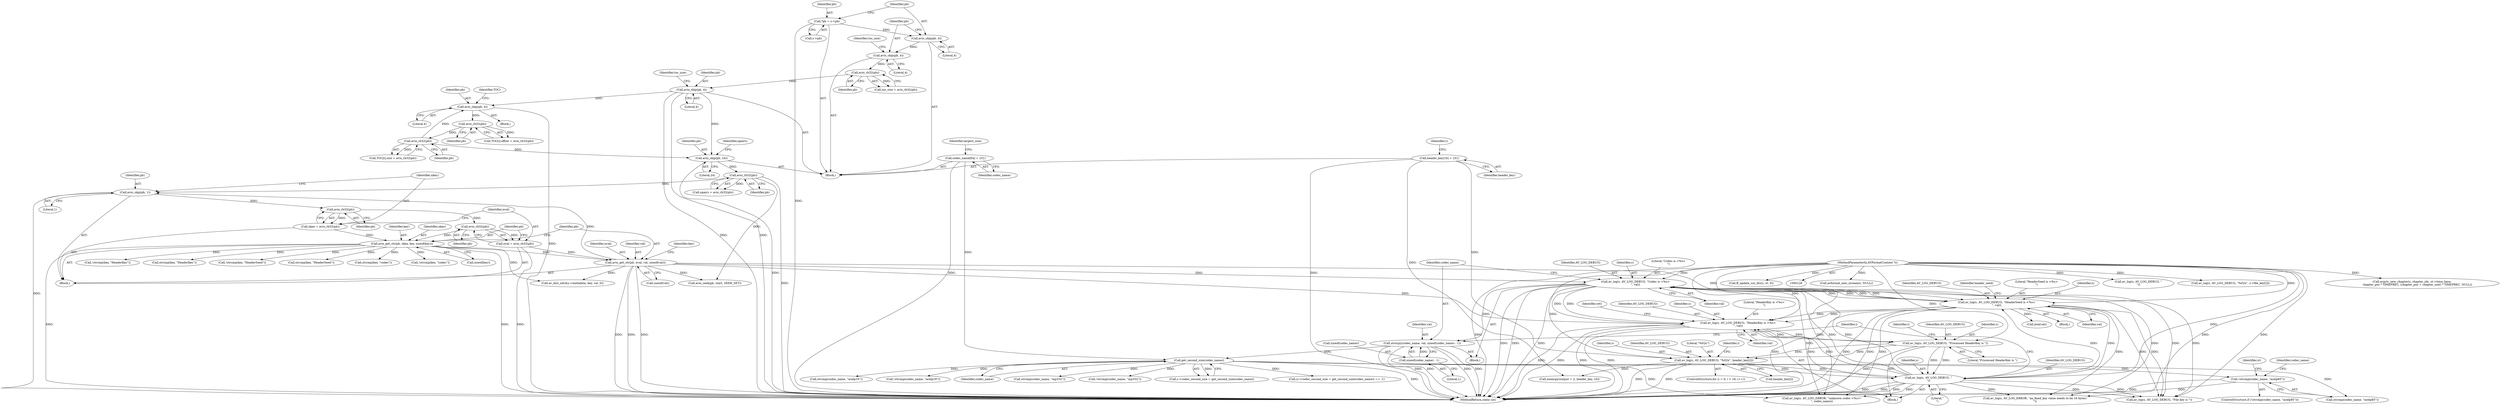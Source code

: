 digraph "0_FFmpeg_ed188f6dcdf0935c939ed813cf8745d50742014b@API" {
"1000620" [label="(Call,!strcmp(codec_name, \"acelp85\"))"];
"1000414" [label="(Call,get_second_size(codec_name))"];
"1000299" [label="(Call,strncpy(codec_name, val, sizeof(codec_name) - 1))"];
"1000294" [label="(Call,av_log(s, AV_LOG_DEBUG, \"Codec is <%s>\n\", val))"];
"1000313" [label="(Call,av_log(s, AV_LOG_DEBUG, \"HeaderSeed is <%s>\n\", val))"];
"1000380" [label="(Call,av_log(s, AV_LOG_DEBUG, \"\n\"))"];
"1000360" [label="(Call,av_log(s, AV_LOG_DEBUG, \"Processed HeaderKey is \"))"];
"1000329" [label="(Call,av_log(s, AV_LOG_DEBUG, \"HeaderKey is <%s>\n\", val))"];
"1000127" [label="(MethodParameterIn,AVFormatContext *s)"];
"1000282" [label="(Call,avio_get_str(pb, nval, val, sizeof(val)))"];
"1000276" [label="(Call,avio_get_str(pb, nkey, key, sizeof(key)))"];
"1000274" [label="(Call,avio_rb32(pb))"];
"1000270" [label="(Call,avio_rb32(pb))"];
"1000265" [label="(Call,avio_skip(pb, 1))"];
"1000237" [label="(Call,avio_rb32(pb))"];
"1000232" [label="(Call,avio_skip(pb, 24))"];
"1000194" [label="(Call,avio_skip(pb, 4))"];
"1000192" [label="(Call,avio_rb32(pb))"];
"1000187" [label="(Call,avio_skip(pb, 4))"];
"1000184" [label="(Call,avio_skip(pb, 4))"];
"1000177" [label="(Call,*pb = s->pb)"];
"1000230" [label="(Call,avio_rb32(pb))"];
"1000222" [label="(Call,avio_rb32(pb))"];
"1000213" [label="(Call,avio_skip(pb, 4))"];
"1000268" [label="(Call,nkey = avio_rb32(pb))"];
"1000272" [label="(Call,nval = avio_rb32(pb))"];
"1000373" [label="(Call,av_log(s, AV_LOG_DEBUG, \"%02x\", header_key[i]))"];
"1000168" [label="(Call,header_key[16] = {0})"];
"1000302" [label="(Call,sizeof(codec_name) - 1)"];
"1000149" [label="(Call,codec_name[64] = {0})"];
"1000277" [label="(Identifier,pb)"];
"1000212" [label="(Block,)"];
"1000675" [label="(Call,strcmp(codec_name, \"acelp16\"))"];
"1000282" [label="(Call,avio_get_str(pb, nval, val, sizeof(val)))"];
"1000333" [label="(Identifier,val)"];
"1000276" [label="(Call,avio_get_str(pb, nkey, key, sizeof(key)))"];
"1000364" [label="(ControlStructure,for (i = 0; i < 16; i++))"];
"1000194" [label="(Call,avio_skip(pb, 4))"];
"1000325" [label="(Call,strcmp(key, \"HeaderKey\"))"];
"1000294" [label="(Call,av_log(s, AV_LOG_DEBUG, \"Codec is <%s>\n\", val))"];
"1000278" [label="(Identifier,nkey)"];
"1000419" [label="(Call,av_log(s, AV_LOG_ERROR, \"unknown codec <%s>!\n\", codec_name))"];
"1000303" [label="(Call,sizeof(codec_name))"];
"1000216" [label="(Call,TOC[i].offset = avio_rb32(pb))"];
"1000222" [label="(Call,avio_rb32(pb))"];
"1000674" [label="(Call,!strcmp(codec_name, \"acelp16\"))"];
"1000236" [label="(Identifier,npairs)"];
"1000127" [label="(MethodParameterIn,AVFormatContext *s)"];
"1000190" [label="(Call,toc_size = avio_rb32(pb))"];
"1000362" [label="(Identifier,AV_LOG_DEBUG)"];
"1000308" [label="(Call,!strcmp(key, \"HeaderSeed\"))"];
"1000363" [label="(Literal,\"Processed HeaderKey is \")"];
"1000300" [label="(Identifier,codec_name)"];
"1000309" [label="(Call,strcmp(key, \"HeaderSeed\"))"];
"1000253" [label="(Identifier,i)"];
"1000193" [label="(Identifier,pb)"];
"1000188" [label="(Identifier,pb)"];
"1000457" [label="(Call,memcpy(output + 2, header_key, 16))"];
"1000382" [label="(Identifier,AV_LOG_DEBUG)"];
"1000234" [label="(Literal,24)"];
"1000381" [label="(Identifier,s)"];
"1000619" [label="(ControlStructure,if (!strcmp(codec_name, \"acelp85\")))"];
"1000195" [label="(Identifier,pb)"];
"1000621" [label="(Call,strcmp(codec_name, \"acelp85\"))"];
"1000285" [label="(Identifier,val)"];
"1000199" [label="(Identifier,toc_size)"];
"1000415" [label="(Identifier,codec_name)"];
"1000564" [label="(Call,avformat_new_stream(s, NULL))"];
"1000177" [label="(Call,*pb = s->pb)"];
"1000373" [label="(Call,av_log(s, AV_LOG_DEBUG, \"%02x\", header_key[i]))"];
"1000238" [label="(Identifier,pb)"];
"1000269" [label="(Identifier,nkey)"];
"1000232" [label="(Call,avio_skip(pb, 24))"];
"1000305" [label="(Literal,1)"];
"1000361" [label="(Identifier,s)"];
"1000184" [label="(Call,avio_skip(pb, 4))"];
"1000189" [label="(Literal,4)"];
"1000214" [label="(Identifier,pb)"];
"1000299" [label="(Call,strncpy(codec_name, val, sizeof(codec_name) - 1))"];
"1000275" [label="(Identifier,pb)"];
"1000233" [label="(Identifier,pb)"];
"1000172" [label="(Identifier,c)"];
"1000265" [label="(Call,avio_skip(pb, 1))"];
"1000588" [label="(Call,strcmp(codec_name, \"mp332\"))"];
"1000266" [label="(Identifier,pb)"];
"1000271" [label="(Identifier,pb)"];
"1000191" [label="(Identifier,toc_size)"];
"1000328" [label="(Block,)"];
"1000280" [label="(Call,sizeof(key))"];
"1000231" [label="(Identifier,pb)"];
"1000196" [label="(Literal,4)"];
"1000375" [label="(Identifier,AV_LOG_DEBUG)"];
"1000314" [label="(Identifier,s)"];
"1000383" [label="(Literal,\"\n\")"];
"1000149" [label="(Call,codec_name[64] = {0})"];
"1000156" [label="(Identifier,largest_size)"];
"1000558" [label="(Call,av_log(s, AV_LOG_DEBUG, \"\n\"))"];
"1000377" [label="(Call,header_key[i])"];
"1000268" [label="(Call,nkey = avio_rb32(pb))"];
"1000376" [label="(Literal,\"%02x\")"];
"1000150" [label="(Identifier,codec_name)"];
"1000380" [label="(Call,av_log(s, AV_LOG_DEBUG, \"\n\"))"];
"1000877" [label="(MethodReturn,static int)"];
"1000286" [label="(Call,sizeof(val))"];
"1000290" [label="(Call,strcmp(key, \"codec\"))"];
"1000179" [label="(Call,s->pb)"];
"1000587" [label="(Call,!strcmp(codec_name, \"mp332\"))"];
"1000291" [label="(Identifier,key)"];
"1000128" [label="(Block,)"];
"1000414" [label="(Call,get_second_size(codec_name))"];
"1000628" [label="(Identifier,st)"];
"1000330" [label="(Identifier,s)"];
"1000332" [label="(Literal,\"HeaderKey is <%s>\n\")"];
"1000223" [label="(Identifier,pb)"];
"1000320" [label="(Call,atoi(val))"];
"1000336" [label="(Identifier,ret)"];
"1000331" [label="(Identifier,AV_LOG_DEBUG)"];
"1000289" [label="(Call,!strcmp(key, \"codec\"))"];
"1000215" [label="(Literal,4)"];
"1000219" [label="(Identifier,TOC)"];
"1000293" [label="(Block,)"];
"1000279" [label="(Identifier,key)"];
"1000360" [label="(Call,av_log(s, AV_LOG_DEBUG, \"Processed HeaderKey is \"))"];
"1000296" [label="(Identifier,AV_LOG_DEBUG)"];
"1000536" [label="(Call,av_log(s, AV_LOG_DEBUG, \"File key is \"))"];
"1000549" [label="(Call,av_log(s, AV_LOG_DEBUG, \"%02x\", c->file_key[i]))"];
"1000192" [label="(Call,avio_rb32(pb))"];
"1000401" [label="(Call,av_log(s, AV_LOG_ERROR, \"aa_fixed_key value needs to be 16 bytes!\n\"))"];
"1000230" [label="(Call,avio_rb32(pb))"];
"1000295" [label="(Identifier,s)"];
"1000372" [label="(Identifier,i)"];
"1000312" [label="(Block,)"];
"1000410" [label="(Call,c->codec_second_size = get_second_size(codec_name))"];
"1000329" [label="(Call,av_log(s, AV_LOG_DEBUG, \"HeaderKey is <%s>\n\", val))"];
"1000317" [label="(Identifier,val)"];
"1000185" [label="(Identifier,pb)"];
"1000298" [label="(Identifier,val)"];
"1000274" [label="(Call,avio_rb32(pb))"];
"1000284" [label="(Identifier,nval)"];
"1000676" [label="(Identifier,codec_name)"];
"1000620" [label="(Call,!strcmp(codec_name, \"acelp85\"))"];
"1000267" [label="(Literal,1)"];
"1000178" [label="(Identifier,pb)"];
"1000761" [label="(Call,avio_seek(pb, start, SEEK_SET))"];
"1000283" [label="(Identifier,pb)"];
"1000273" [label="(Identifier,nval)"];
"1000169" [label="(Identifier,header_key)"];
"1000270" [label="(Call,avio_rb32(pb))"];
"1000224" [label="(Call,TOC[i].size = avio_rb32(pb))"];
"1000324" [label="(Call,!strcmp(key, \"HeaderKey\"))"];
"1000374" [label="(Identifier,s)"];
"1000235" [label="(Call,npairs = avio_rb32(pb))"];
"1000213" [label="(Call,avio_skip(pb, 4))"];
"1000826" [label="(Call,avpriv_new_chapter(s, chapter_idx, st->time_base,\n            chapter_pos * TIMEPREC, (chapter_pos + chapter_size) * TIMEPREC, NULL))"];
"1000187" [label="(Call,avio_skip(pb, 4))"];
"1000297" [label="(Literal,\"Codec is <%s>\n\")"];
"1000315" [label="(Identifier,AV_LOG_DEBUG)"];
"1000302" [label="(Call,sizeof(codec_name) - 1)"];
"1000857" [label="(Call,ff_update_cur_dts(s, st, 0))"];
"1000254" [label="(Block,)"];
"1000301" [label="(Identifier,val)"];
"1000237" [label="(Call,avio_rb32(pb))"];
"1000272" [label="(Call,nval = avio_rb32(pb))"];
"1000319" [label="(Identifier,header_seed)"];
"1000313" [label="(Call,av_log(s, AV_LOG_DEBUG, \"HeaderSeed is <%s>\n\", val))"];
"1000409" [label="(Call,(c->codec_second_size = get_second_size(codec_name)) == -1)"];
"1000366" [label="(Identifier,i)"];
"1000316" [label="(Literal,\"HeaderSeed is <%s>\n\")"];
"1000168" [label="(Call,header_key[16] = {0})"];
"1000386" [label="(Call,av_dict_set(&s->metadata, key, val, 0))"];
"1000186" [label="(Literal,4)"];
"1000620" -> "1000619"  [label="AST: "];
"1000620" -> "1000621"  [label="CFG: "];
"1000621" -> "1000620"  [label="AST: "];
"1000628" -> "1000620"  [label="CFG: "];
"1000676" -> "1000620"  [label="CFG: "];
"1000620" -> "1000877"  [label="DDG: "];
"1000620" -> "1000877"  [label="DDG: "];
"1000414" -> "1000620"  [label="DDG: "];
"1000414" -> "1000410"  [label="AST: "];
"1000414" -> "1000415"  [label="CFG: "];
"1000415" -> "1000414"  [label="AST: "];
"1000410" -> "1000414"  [label="CFG: "];
"1000414" -> "1000877"  [label="DDG: "];
"1000414" -> "1000409"  [label="DDG: "];
"1000414" -> "1000410"  [label="DDG: "];
"1000299" -> "1000414"  [label="DDG: "];
"1000149" -> "1000414"  [label="DDG: "];
"1000414" -> "1000419"  [label="DDG: "];
"1000414" -> "1000587"  [label="DDG: "];
"1000414" -> "1000588"  [label="DDG: "];
"1000414" -> "1000621"  [label="DDG: "];
"1000414" -> "1000674"  [label="DDG: "];
"1000414" -> "1000675"  [label="DDG: "];
"1000299" -> "1000293"  [label="AST: "];
"1000299" -> "1000302"  [label="CFG: "];
"1000300" -> "1000299"  [label="AST: "];
"1000301" -> "1000299"  [label="AST: "];
"1000302" -> "1000299"  [label="AST: "];
"1000253" -> "1000299"  [label="CFG: "];
"1000299" -> "1000877"  [label="DDG: "];
"1000299" -> "1000877"  [label="DDG: "];
"1000299" -> "1000877"  [label="DDG: "];
"1000299" -> "1000877"  [label="DDG: "];
"1000294" -> "1000299"  [label="DDG: "];
"1000302" -> "1000299"  [label="DDG: "];
"1000294" -> "1000293"  [label="AST: "];
"1000294" -> "1000298"  [label="CFG: "];
"1000295" -> "1000294"  [label="AST: "];
"1000296" -> "1000294"  [label="AST: "];
"1000297" -> "1000294"  [label="AST: "];
"1000298" -> "1000294"  [label="AST: "];
"1000300" -> "1000294"  [label="CFG: "];
"1000294" -> "1000877"  [label="DDG: "];
"1000294" -> "1000877"  [label="DDG: "];
"1000294" -> "1000877"  [label="DDG: "];
"1000313" -> "1000294"  [label="DDG: "];
"1000313" -> "1000294"  [label="DDG: "];
"1000380" -> "1000294"  [label="DDG: "];
"1000380" -> "1000294"  [label="DDG: "];
"1000127" -> "1000294"  [label="DDG: "];
"1000282" -> "1000294"  [label="DDG: "];
"1000294" -> "1000313"  [label="DDG: "];
"1000294" -> "1000313"  [label="DDG: "];
"1000294" -> "1000329"  [label="DDG: "];
"1000294" -> "1000329"  [label="DDG: "];
"1000294" -> "1000401"  [label="DDG: "];
"1000294" -> "1000419"  [label="DDG: "];
"1000294" -> "1000536"  [label="DDG: "];
"1000294" -> "1000536"  [label="DDG: "];
"1000313" -> "1000312"  [label="AST: "];
"1000313" -> "1000317"  [label="CFG: "];
"1000314" -> "1000313"  [label="AST: "];
"1000315" -> "1000313"  [label="AST: "];
"1000316" -> "1000313"  [label="AST: "];
"1000317" -> "1000313"  [label="AST: "];
"1000319" -> "1000313"  [label="CFG: "];
"1000313" -> "1000877"  [label="DDG: "];
"1000313" -> "1000877"  [label="DDG: "];
"1000313" -> "1000877"  [label="DDG: "];
"1000380" -> "1000313"  [label="DDG: "];
"1000380" -> "1000313"  [label="DDG: "];
"1000127" -> "1000313"  [label="DDG: "];
"1000282" -> "1000313"  [label="DDG: "];
"1000313" -> "1000320"  [label="DDG: "];
"1000313" -> "1000329"  [label="DDG: "];
"1000313" -> "1000329"  [label="DDG: "];
"1000313" -> "1000401"  [label="DDG: "];
"1000313" -> "1000419"  [label="DDG: "];
"1000313" -> "1000536"  [label="DDG: "];
"1000313" -> "1000536"  [label="DDG: "];
"1000380" -> "1000328"  [label="AST: "];
"1000380" -> "1000383"  [label="CFG: "];
"1000381" -> "1000380"  [label="AST: "];
"1000382" -> "1000380"  [label="AST: "];
"1000383" -> "1000380"  [label="AST: "];
"1000253" -> "1000380"  [label="CFG: "];
"1000380" -> "1000877"  [label="DDG: "];
"1000380" -> "1000877"  [label="DDG: "];
"1000380" -> "1000877"  [label="DDG: "];
"1000380" -> "1000329"  [label="DDG: "];
"1000380" -> "1000329"  [label="DDG: "];
"1000360" -> "1000380"  [label="DDG: "];
"1000360" -> "1000380"  [label="DDG: "];
"1000373" -> "1000380"  [label="DDG: "];
"1000373" -> "1000380"  [label="DDG: "];
"1000127" -> "1000380"  [label="DDG: "];
"1000380" -> "1000401"  [label="DDG: "];
"1000380" -> "1000419"  [label="DDG: "];
"1000380" -> "1000536"  [label="DDG: "];
"1000380" -> "1000536"  [label="DDG: "];
"1000360" -> "1000328"  [label="AST: "];
"1000360" -> "1000363"  [label="CFG: "];
"1000361" -> "1000360"  [label="AST: "];
"1000362" -> "1000360"  [label="AST: "];
"1000363" -> "1000360"  [label="AST: "];
"1000366" -> "1000360"  [label="CFG: "];
"1000360" -> "1000877"  [label="DDG: "];
"1000329" -> "1000360"  [label="DDG: "];
"1000329" -> "1000360"  [label="DDG: "];
"1000127" -> "1000360"  [label="DDG: "];
"1000360" -> "1000373"  [label="DDG: "];
"1000360" -> "1000373"  [label="DDG: "];
"1000329" -> "1000328"  [label="AST: "];
"1000329" -> "1000333"  [label="CFG: "];
"1000330" -> "1000329"  [label="AST: "];
"1000331" -> "1000329"  [label="AST: "];
"1000332" -> "1000329"  [label="AST: "];
"1000333" -> "1000329"  [label="AST: "];
"1000336" -> "1000329"  [label="CFG: "];
"1000329" -> "1000877"  [label="DDG: "];
"1000329" -> "1000877"  [label="DDG: "];
"1000329" -> "1000877"  [label="DDG: "];
"1000329" -> "1000877"  [label="DDG: "];
"1000127" -> "1000329"  [label="DDG: "];
"1000282" -> "1000329"  [label="DDG: "];
"1000127" -> "1000126"  [label="AST: "];
"1000127" -> "1000877"  [label="DDG: "];
"1000127" -> "1000373"  [label="DDG: "];
"1000127" -> "1000401"  [label="DDG: "];
"1000127" -> "1000419"  [label="DDG: "];
"1000127" -> "1000536"  [label="DDG: "];
"1000127" -> "1000549"  [label="DDG: "];
"1000127" -> "1000558"  [label="DDG: "];
"1000127" -> "1000564"  [label="DDG: "];
"1000127" -> "1000826"  [label="DDG: "];
"1000127" -> "1000857"  [label="DDG: "];
"1000282" -> "1000254"  [label="AST: "];
"1000282" -> "1000286"  [label="CFG: "];
"1000283" -> "1000282"  [label="AST: "];
"1000284" -> "1000282"  [label="AST: "];
"1000285" -> "1000282"  [label="AST: "];
"1000286" -> "1000282"  [label="AST: "];
"1000291" -> "1000282"  [label="CFG: "];
"1000282" -> "1000877"  [label="DDG: "];
"1000282" -> "1000877"  [label="DDG: "];
"1000282" -> "1000877"  [label="DDG: "];
"1000282" -> "1000265"  [label="DDG: "];
"1000276" -> "1000282"  [label="DDG: "];
"1000272" -> "1000282"  [label="DDG: "];
"1000282" -> "1000386"  [label="DDG: "];
"1000282" -> "1000761"  [label="DDG: "];
"1000276" -> "1000254"  [label="AST: "];
"1000276" -> "1000280"  [label="CFG: "];
"1000277" -> "1000276"  [label="AST: "];
"1000278" -> "1000276"  [label="AST: "];
"1000279" -> "1000276"  [label="AST: "];
"1000280" -> "1000276"  [label="AST: "];
"1000283" -> "1000276"  [label="CFG: "];
"1000276" -> "1000877"  [label="DDG: "];
"1000276" -> "1000877"  [label="DDG: "];
"1000274" -> "1000276"  [label="DDG: "];
"1000268" -> "1000276"  [label="DDG: "];
"1000276" -> "1000289"  [label="DDG: "];
"1000276" -> "1000290"  [label="DDG: "];
"1000276" -> "1000308"  [label="DDG: "];
"1000276" -> "1000309"  [label="DDG: "];
"1000276" -> "1000324"  [label="DDG: "];
"1000276" -> "1000325"  [label="DDG: "];
"1000276" -> "1000386"  [label="DDG: "];
"1000274" -> "1000272"  [label="AST: "];
"1000274" -> "1000275"  [label="CFG: "];
"1000275" -> "1000274"  [label="AST: "];
"1000272" -> "1000274"  [label="CFG: "];
"1000274" -> "1000272"  [label="DDG: "];
"1000270" -> "1000274"  [label="DDG: "];
"1000270" -> "1000268"  [label="AST: "];
"1000270" -> "1000271"  [label="CFG: "];
"1000271" -> "1000270"  [label="AST: "];
"1000268" -> "1000270"  [label="CFG: "];
"1000270" -> "1000268"  [label="DDG: "];
"1000265" -> "1000270"  [label="DDG: "];
"1000265" -> "1000254"  [label="AST: "];
"1000265" -> "1000267"  [label="CFG: "];
"1000266" -> "1000265"  [label="AST: "];
"1000267" -> "1000265"  [label="AST: "];
"1000269" -> "1000265"  [label="CFG: "];
"1000265" -> "1000877"  [label="DDG: "];
"1000237" -> "1000265"  [label="DDG: "];
"1000237" -> "1000235"  [label="AST: "];
"1000237" -> "1000238"  [label="CFG: "];
"1000238" -> "1000237"  [label="AST: "];
"1000235" -> "1000237"  [label="CFG: "];
"1000237" -> "1000877"  [label="DDG: "];
"1000237" -> "1000235"  [label="DDG: "];
"1000232" -> "1000237"  [label="DDG: "];
"1000237" -> "1000761"  [label="DDG: "];
"1000232" -> "1000128"  [label="AST: "];
"1000232" -> "1000234"  [label="CFG: "];
"1000233" -> "1000232"  [label="AST: "];
"1000234" -> "1000232"  [label="AST: "];
"1000236" -> "1000232"  [label="CFG: "];
"1000232" -> "1000877"  [label="DDG: "];
"1000194" -> "1000232"  [label="DDG: "];
"1000230" -> "1000232"  [label="DDG: "];
"1000194" -> "1000128"  [label="AST: "];
"1000194" -> "1000196"  [label="CFG: "];
"1000195" -> "1000194"  [label="AST: "];
"1000196" -> "1000194"  [label="AST: "];
"1000199" -> "1000194"  [label="CFG: "];
"1000194" -> "1000877"  [label="DDG: "];
"1000194" -> "1000877"  [label="DDG: "];
"1000192" -> "1000194"  [label="DDG: "];
"1000194" -> "1000213"  [label="DDG: "];
"1000192" -> "1000190"  [label="AST: "];
"1000192" -> "1000193"  [label="CFG: "];
"1000193" -> "1000192"  [label="AST: "];
"1000190" -> "1000192"  [label="CFG: "];
"1000192" -> "1000190"  [label="DDG: "];
"1000187" -> "1000192"  [label="DDG: "];
"1000187" -> "1000128"  [label="AST: "];
"1000187" -> "1000189"  [label="CFG: "];
"1000188" -> "1000187"  [label="AST: "];
"1000189" -> "1000187"  [label="AST: "];
"1000191" -> "1000187"  [label="CFG: "];
"1000184" -> "1000187"  [label="DDG: "];
"1000184" -> "1000128"  [label="AST: "];
"1000184" -> "1000186"  [label="CFG: "];
"1000185" -> "1000184"  [label="AST: "];
"1000186" -> "1000184"  [label="AST: "];
"1000188" -> "1000184"  [label="CFG: "];
"1000177" -> "1000184"  [label="DDG: "];
"1000177" -> "1000128"  [label="AST: "];
"1000177" -> "1000179"  [label="CFG: "];
"1000178" -> "1000177"  [label="AST: "];
"1000179" -> "1000177"  [label="AST: "];
"1000185" -> "1000177"  [label="CFG: "];
"1000177" -> "1000877"  [label="DDG: "];
"1000230" -> "1000224"  [label="AST: "];
"1000230" -> "1000231"  [label="CFG: "];
"1000231" -> "1000230"  [label="AST: "];
"1000224" -> "1000230"  [label="CFG: "];
"1000230" -> "1000213"  [label="DDG: "];
"1000230" -> "1000224"  [label="DDG: "];
"1000222" -> "1000230"  [label="DDG: "];
"1000222" -> "1000216"  [label="AST: "];
"1000222" -> "1000223"  [label="CFG: "];
"1000223" -> "1000222"  [label="AST: "];
"1000216" -> "1000222"  [label="CFG: "];
"1000222" -> "1000216"  [label="DDG: "];
"1000213" -> "1000222"  [label="DDG: "];
"1000213" -> "1000212"  [label="AST: "];
"1000213" -> "1000215"  [label="CFG: "];
"1000214" -> "1000213"  [label="AST: "];
"1000215" -> "1000213"  [label="AST: "];
"1000219" -> "1000213"  [label="CFG: "];
"1000213" -> "1000877"  [label="DDG: "];
"1000268" -> "1000254"  [label="AST: "];
"1000269" -> "1000268"  [label="AST: "];
"1000273" -> "1000268"  [label="CFG: "];
"1000272" -> "1000254"  [label="AST: "];
"1000273" -> "1000272"  [label="AST: "];
"1000277" -> "1000272"  [label="CFG: "];
"1000272" -> "1000877"  [label="DDG: "];
"1000373" -> "1000364"  [label="AST: "];
"1000373" -> "1000377"  [label="CFG: "];
"1000374" -> "1000373"  [label="AST: "];
"1000375" -> "1000373"  [label="AST: "];
"1000376" -> "1000373"  [label="AST: "];
"1000377" -> "1000373"  [label="AST: "];
"1000372" -> "1000373"  [label="CFG: "];
"1000373" -> "1000877"  [label="DDG: "];
"1000373" -> "1000877"  [label="DDG: "];
"1000168" -> "1000373"  [label="DDG: "];
"1000373" -> "1000457"  [label="DDG: "];
"1000168" -> "1000128"  [label="AST: "];
"1000168" -> "1000169"  [label="CFG: "];
"1000169" -> "1000168"  [label="AST: "];
"1000172" -> "1000168"  [label="CFG: "];
"1000168" -> "1000877"  [label="DDG: "];
"1000168" -> "1000457"  [label="DDG: "];
"1000302" -> "1000305"  [label="CFG: "];
"1000303" -> "1000302"  [label="AST: "];
"1000305" -> "1000302"  [label="AST: "];
"1000149" -> "1000128"  [label="AST: "];
"1000149" -> "1000150"  [label="CFG: "];
"1000150" -> "1000149"  [label="AST: "];
"1000156" -> "1000149"  [label="CFG: "];
"1000149" -> "1000877"  [label="DDG: "];
}
